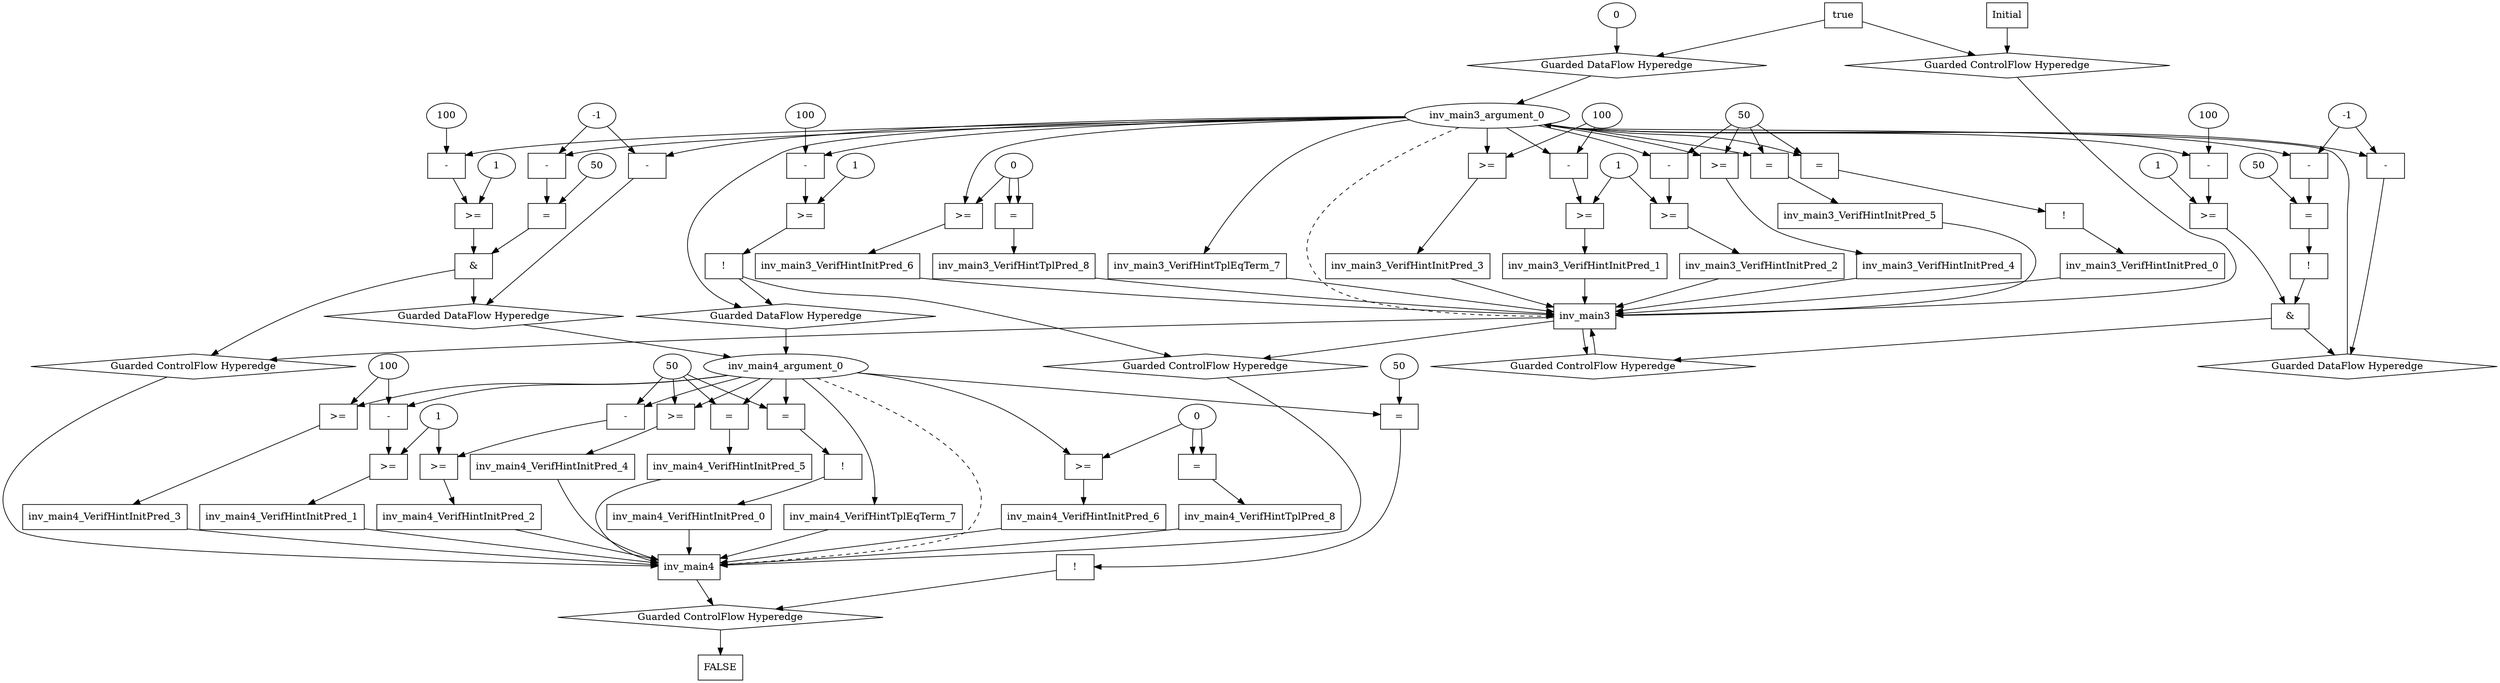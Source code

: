 digraph dag {
inv_main3 [label="inv_main3" shape="rect"];
inv_main4 [label="inv_main4" shape="rect"];
FALSE [label="FALSE" shape="rect"];
Initial [label="Initial" shape="rect"];
ControlFowHyperEdge_0 [label="Guarded ControlFlow Hyperedge" shape="diamond"];
Initial -> ControlFowHyperEdge_0[label=""]
ControlFowHyperEdge_0 -> inv_main3[label=""]
ControlFowHyperEdge_1 [label="Guarded ControlFlow Hyperedge" shape="diamond"];
inv_main3 -> ControlFowHyperEdge_1[label=""]
ControlFowHyperEdge_1 -> inv_main4[label=""]
ControlFowHyperEdge_2 [label="Guarded ControlFlow Hyperedge" shape="diamond"];
inv_main3 -> ControlFowHyperEdge_2[label=""]
ControlFowHyperEdge_2 -> inv_main4[label=""]
ControlFowHyperEdge_3 [label="Guarded ControlFlow Hyperedge" shape="diamond"];
inv_main3 -> ControlFowHyperEdge_3[label=""]
ControlFowHyperEdge_3 -> inv_main3[label=""]
ControlFowHyperEdge_4 [label="Guarded ControlFlow Hyperedge" shape="diamond"];
inv_main4 -> ControlFowHyperEdge_4[label=""]
ControlFowHyperEdge_4 -> FALSE[label=""]
inv_main3_argument_0 [label="inv_main3_argument_0" shape="oval"];
inv_main3_argument_0 -> inv_main3[label="" style="dashed"]
inv_main4_argument_0 [label="inv_main4_argument_0" shape="oval"];
inv_main4_argument_0 -> inv_main4[label="" style="dashed"]

true_0 [label="true" shape="rect"];
true_0->ControlFowHyperEdge_0 [label=""];
xxxinv_main3___Initial_0xxxdataFlow_0_node_0 [label="0"];

xxxinv_main3___Initial_0xxxdataFlow_0_node_0->DataFowHyperEdge_0_inv_main3_argument_0 [label=""];
xxxinv_main4___inv_main3_1xxxguard_0_node_0 [label="!" shape="rect"];
xxxinv_main4___inv_main3_1xxxguard_0_node_1 [label=">=" shape="rect"];
xxxinv_main4___inv_main3_1xxxguard_0_node_2 [label="-" shape="rect"];
xxxinv_main4___inv_main3_1xxxguard_0_node_3 [label="100"];
xxxinv_main4___inv_main3_1xxxguard_0_node_5 [label="1"];
xxxinv_main4___inv_main3_1xxxguard_0_node_1->xxxinv_main4___inv_main3_1xxxguard_0_node_0
xxxinv_main4___inv_main3_1xxxguard_0_node_2->xxxinv_main4___inv_main3_1xxxguard_0_node_1
xxxinv_main4___inv_main3_1xxxguard_0_node_5->xxxinv_main4___inv_main3_1xxxguard_0_node_1
xxxinv_main4___inv_main3_1xxxguard_0_node_3->xxxinv_main4___inv_main3_1xxxguard_0_node_2
inv_main3_argument_0->xxxinv_main4___inv_main3_1xxxguard_0_node_2

xxxinv_main4___inv_main3_1xxxguard_0_node_0->ControlFowHyperEdge_1 [label=""];
xxxinv_main4___inv_main3_2xxx_and [label="&" shape="rect"];
xxxinv_main4___inv_main3_2xxxguard_0_node_0 [label="=" shape="rect"];
xxxinv_main4___inv_main3_2xxxguard_0_node_1 [label="-" shape="rect"];
xxxinv_main4___inv_main3_2xxxguard_0_node_4 [label="50"];
xxxinv_main4___inv_main3_2xxxguard_0_node_1->xxxinv_main4___inv_main3_2xxxguard_0_node_0
xxxinv_main4___inv_main3_2xxxguard_0_node_4->xxxinv_main4___inv_main3_2xxxguard_0_node_0
inv_main3_argument_0->xxxinv_main4___inv_main3_2xxxguard_0_node_1
xxxinv_main4___inv_main3_2xxxdataFlow_0_node_2->xxxinv_main4___inv_main3_2xxxguard_0_node_1

xxxinv_main4___inv_main3_2xxxguard_0_node_0->xxxinv_main4___inv_main3_2xxx_and [label=""];
xxxinv_main4___inv_main3_2xxxguard1_node_0 [label=">=" shape="rect"];
xxxinv_main4___inv_main3_2xxxguard1_node_1 [label="-" shape="rect"];
xxxinv_main4___inv_main3_2xxxguard1_node_2 [label="100"];
xxxinv_main4___inv_main3_2xxxguard1_node_4 [label="1"];
xxxinv_main4___inv_main3_2xxxguard1_node_1->xxxinv_main4___inv_main3_2xxxguard1_node_0
xxxinv_main4___inv_main3_2xxxguard1_node_4->xxxinv_main4___inv_main3_2xxxguard1_node_0
xxxinv_main4___inv_main3_2xxxguard1_node_2->xxxinv_main4___inv_main3_2xxxguard1_node_1
inv_main3_argument_0->xxxinv_main4___inv_main3_2xxxguard1_node_1

xxxinv_main4___inv_main3_2xxxguard1_node_0->xxxinv_main4___inv_main3_2xxx_and [label=""];
xxxinv_main4___inv_main3_2xxx_and->ControlFowHyperEdge_2 [label=""];
xxxinv_main4___inv_main3_2xxxdataFlow_0_node_0 [label="-" shape="rect"];
xxxinv_main4___inv_main3_2xxxdataFlow_0_node_2 [label="-1"];
inv_main3_argument_0->xxxinv_main4___inv_main3_2xxxdataFlow_0_node_0
xxxinv_main4___inv_main3_2xxxdataFlow_0_node_2->xxxinv_main4___inv_main3_2xxxdataFlow_0_node_0

xxxinv_main4___inv_main3_2xxxdataFlow_0_node_0->DataFowHyperEdge_2_inv_main4_argument_0 [label=""];
xxxinv_main3___inv_main3_3xxx_and [label="&" shape="rect"];
xxxinv_main3___inv_main3_3xxxguard_0_node_0 [label="!" shape="rect"];
xxxinv_main3___inv_main3_3xxxguard_0_node_1 [label="=" shape="rect"];
xxxinv_main3___inv_main3_3xxxguard_0_node_2 [label="-" shape="rect"];
xxxinv_main3___inv_main3_3xxxguard_0_node_5 [label="50"];
xxxinv_main3___inv_main3_3xxxguard_0_node_1->xxxinv_main3___inv_main3_3xxxguard_0_node_0
xxxinv_main3___inv_main3_3xxxguard_0_node_2->xxxinv_main3___inv_main3_3xxxguard_0_node_1
xxxinv_main3___inv_main3_3xxxguard_0_node_5->xxxinv_main3___inv_main3_3xxxguard_0_node_1
inv_main3_argument_0->xxxinv_main3___inv_main3_3xxxguard_0_node_2
xxxinv_main3___inv_main3_3xxxdataFlow_0_node_2->xxxinv_main3___inv_main3_3xxxguard_0_node_2

xxxinv_main3___inv_main3_3xxxguard_0_node_0->xxxinv_main3___inv_main3_3xxx_and [label=""];
xxxinv_main3___inv_main3_3xxxguard1_node_0 [label=">=" shape="rect"];
xxxinv_main3___inv_main3_3xxxguard1_node_1 [label="-" shape="rect"];
xxxinv_main3___inv_main3_3xxxguard1_node_2 [label="100"];
xxxinv_main3___inv_main3_3xxxguard1_node_4 [label="1"];
xxxinv_main3___inv_main3_3xxxguard1_node_1->xxxinv_main3___inv_main3_3xxxguard1_node_0
xxxinv_main3___inv_main3_3xxxguard1_node_4->xxxinv_main3___inv_main3_3xxxguard1_node_0
xxxinv_main3___inv_main3_3xxxguard1_node_2->xxxinv_main3___inv_main3_3xxxguard1_node_1
inv_main3_argument_0->xxxinv_main3___inv_main3_3xxxguard1_node_1

xxxinv_main3___inv_main3_3xxxguard1_node_0->xxxinv_main3___inv_main3_3xxx_and [label=""];
xxxinv_main3___inv_main3_3xxx_and->ControlFowHyperEdge_3 [label=""];
xxxinv_main3___inv_main3_3xxxdataFlow_0_node_0 [label="-" shape="rect"];
xxxinv_main3___inv_main3_3xxxdataFlow_0_node_2 [label="-1"];
inv_main3_argument_0->xxxinv_main3___inv_main3_3xxxdataFlow_0_node_0
xxxinv_main3___inv_main3_3xxxdataFlow_0_node_2->xxxinv_main3___inv_main3_3xxxdataFlow_0_node_0

xxxinv_main3___inv_main3_3xxxdataFlow_0_node_0->DataFowHyperEdge_3_inv_main3_argument_0 [label=""];
xxxFALSE___inv_main4_4xxxguard_0_node_0 [label="!" shape="rect"];
xxxFALSE___inv_main4_4xxxguard_0_node_1 [label="=" shape="rect"];
xxxFALSE___inv_main4_4xxxguard_0_node_3 [label="50"];
xxxFALSE___inv_main4_4xxxguard_0_node_1->xxxFALSE___inv_main4_4xxxguard_0_node_0
inv_main4_argument_0->xxxFALSE___inv_main4_4xxxguard_0_node_1
xxxFALSE___inv_main4_4xxxguard_0_node_3->xxxFALSE___inv_main4_4xxxguard_0_node_1

xxxFALSE___inv_main4_4xxxguard_0_node_0->ControlFowHyperEdge_4 [label=""];
DataFowHyperEdge_0_inv_main3_argument_0 [label="Guarded DataFlow Hyperedge" shape="diamond"];
DataFowHyperEdge_0_inv_main3_argument_0 -> inv_main3_argument_0[label=""]
true_0->DataFowHyperEdge_0_inv_main3_argument_0 [label=""];
DataFowHyperEdge_1_inv_main4_argument_0 [label="Guarded DataFlow Hyperedge" shape="diamond"];
DataFowHyperEdge_1_inv_main4_argument_0 -> inv_main4_argument_0[label=""]
xxxinv_main4___inv_main3_1xxxguard_0_node_0 -> DataFowHyperEdge_1_inv_main4_argument_0[label=""]
DataFowHyperEdge_2_inv_main4_argument_0 [label="Guarded DataFlow Hyperedge" shape="diamond"];
DataFowHyperEdge_2_inv_main4_argument_0 -> inv_main4_argument_0[label=""]
xxxinv_main4___inv_main3_2xxx_and -> DataFowHyperEdge_2_inv_main4_argument_0[label=""]
DataFowHyperEdge_3_inv_main3_argument_0 [label="Guarded DataFlow Hyperedge" shape="diamond"];
DataFowHyperEdge_3_inv_main3_argument_0 -> inv_main3_argument_0[label=""]
xxxinv_main3___inv_main3_3xxx_and -> DataFowHyperEdge_3_inv_main3_argument_0[label=""]
inv_main3_argument_0 -> DataFowHyperEdge_1_inv_main4_argument_0[label=""]




inv_main3_VerifHintInitPred_0 [label="inv_main3_VerifHintInitPred_0" shape="rect"];
inv_main3predicate_0_node_0 -> inv_main3_VerifHintInitPred_0[label="" ];
inv_main3_VerifHintInitPred_0 -> inv_main3[label="" ];
inv_main3predicate_0_node_0 [label="!" shape="rect"];
inv_main3predicate_0_node_1 [label="=" shape="rect"];
inv_main3_argument_0 [label="inv_main3_argument_0"];
inv_main3predicate_0_node_3 [label="50"];
inv_main3predicate_0_node_1->inv_main3predicate_0_node_0
inv_main3predicate_0_node_3->inv_main3predicate_0_node_1
inv_main3_argument_0->inv_main3predicate_0_node_1

inv_main3_VerifHintInitPred_1 [label="inv_main3_VerifHintInitPred_1" shape="rect"];
inv_main3predicate_1_node_0 -> inv_main3_VerifHintInitPred_1[label="" ];
inv_main3_VerifHintInitPred_1 -> inv_main3[label="" ];
inv_main3predicate_1_node_0 [label=">=" shape="rect"];
inv_main3predicate_1_node_1 [label="-" shape="rect"];
inv_main3predicate_1_node_2 [label="100"];
inv_main3_argument_0 [label="inv_main3_argument_0"];
inv_main3predicate_1_node_4 [label="1"];
inv_main3predicate_1_node_1->inv_main3predicate_1_node_0
inv_main3predicate_1_node_4->inv_main3predicate_1_node_0
inv_main3predicate_1_node_2->inv_main3predicate_1_node_1
inv_main3_argument_0->inv_main3predicate_1_node_1

inv_main3_VerifHintInitPred_2 [label="inv_main3_VerifHintInitPred_2" shape="rect"];
inv_main3predicate_2_node_0 -> inv_main3_VerifHintInitPred_2[label="" ];
inv_main3_VerifHintInitPred_2 -> inv_main3[label="" ];
inv_main3predicate_2_node_0 [label=">=" shape="rect"];
inv_main3predicate_2_node_1 [label="-" shape="rect"];
inv_main3_argument_0 [label="inv_main3_argument_0"];
inv_main3predicate_2_node_1->inv_main3predicate_2_node_0
inv_main3predicate_1_node_4->inv_main3predicate_2_node_0
inv_main3predicate_0_node_3->inv_main3predicate_2_node_1
inv_main3_argument_0->inv_main3predicate_2_node_1

inv_main3_VerifHintInitPred_3 [label="inv_main3_VerifHintInitPred_3" shape="rect"];
inv_main3predicate_3_node_0 -> inv_main3_VerifHintInitPred_3[label="" ];
inv_main3_VerifHintInitPred_3 -> inv_main3[label="" ];
inv_main3predicate_3_node_0 [label=">=" shape="rect"];
inv_main3_argument_0 [label="inv_main3_argument_0"];
inv_main3predicate_1_node_2->inv_main3predicate_3_node_0
inv_main3_argument_0->inv_main3predicate_3_node_0

inv_main3_VerifHintInitPred_4 [label="inv_main3_VerifHintInitPred_4" shape="rect"];
inv_main3predicate_4_node_0 -> inv_main3_VerifHintInitPred_4[label="" ];
inv_main3_VerifHintInitPred_4 -> inv_main3[label="" ];
inv_main3predicate_4_node_0 [label=">=" shape="rect"];
inv_main3_argument_0 [label="inv_main3_argument_0"];
inv_main3predicate_0_node_3->inv_main3predicate_4_node_0
inv_main3_argument_0->inv_main3predicate_4_node_0

inv_main3_VerifHintInitPred_5 [label="inv_main3_VerifHintInitPred_5" shape="rect"];
inv_main3predicate_5_node_0 -> inv_main3_VerifHintInitPred_5[label="" ];
inv_main3_VerifHintInitPred_5 -> inv_main3[label="" ];
inv_main3predicate_5_node_0 [label="=" shape="rect"];
inv_main3_argument_0 [label="inv_main3_argument_0"];
inv_main3predicate_0_node_3->inv_main3predicate_5_node_0
inv_main3_argument_0->inv_main3predicate_5_node_0

inv_main3_VerifHintInitPred_6 [label="inv_main3_VerifHintInitPred_6" shape="rect"];
inv_main3predicate_6_node_0 -> inv_main3_VerifHintInitPred_6[label="" ];
inv_main3_VerifHintInitPred_6 -> inv_main3[label="" ];
inv_main3predicate_6_node_0 [label=">=" shape="rect"];
inv_main3_argument_0 [label="inv_main3_argument_0"];
inv_main3predicate_6_node_2 [label="0"];
inv_main3predicate_6_node_2->inv_main3predicate_6_node_0
inv_main3_argument_0->inv_main3predicate_6_node_0

inv_main3_VerifHintTplEqTerm_7 [label="inv_main3_VerifHintTplEqTerm_7" shape="rect"];
inv_main3_argument_0 -> inv_main3_VerifHintTplEqTerm_7[label="" ];
inv_main3_VerifHintTplEqTerm_7 -> inv_main3[label="" ];
inv_main3_argument_0 [label="inv_main3_argument_0"];

inv_main3_VerifHintTplPred_8 [label="inv_main3_VerifHintTplPred_8" shape="rect"];
inv_main3predicate_8_node_0 -> inv_main3_VerifHintTplPred_8[label="" ];
inv_main3_VerifHintTplPred_8 -> inv_main3[label="" ];
inv_main3predicate_8_node_0 [label="=" shape="rect"];
inv_main3predicate_6_node_2->inv_main3predicate_8_node_0
inv_main3predicate_6_node_2->inv_main3predicate_8_node_0

inv_main4_VerifHintInitPred_0 [label="inv_main4_VerifHintInitPred_0" shape="rect"];
inv_main4predicate_0_node_0 -> inv_main4_VerifHintInitPred_0[label="" ];
inv_main4_VerifHintInitPred_0 -> inv_main4[label="" ];
inv_main4predicate_0_node_0 [label="!" shape="rect"];
inv_main4predicate_0_node_1 [label="=" shape="rect"];
inv_main4_argument_0 [label="inv_main4_argument_0"];
inv_main4predicate_0_node_3 [label="50"];
inv_main4predicate_0_node_1->inv_main4predicate_0_node_0
inv_main4predicate_0_node_3->inv_main4predicate_0_node_1
inv_main4_argument_0->inv_main4predicate_0_node_1

inv_main4_VerifHintInitPred_1 [label="inv_main4_VerifHintInitPred_1" shape="rect"];
inv_main4predicate_1_node_0 -> inv_main4_VerifHintInitPred_1[label="" ];
inv_main4_VerifHintInitPred_1 -> inv_main4[label="" ];
inv_main4predicate_1_node_0 [label=">=" shape="rect"];
inv_main4predicate_1_node_1 [label="-" shape="rect"];
inv_main4predicate_1_node_2 [label="100"];
inv_main4_argument_0 [label="inv_main4_argument_0"];
inv_main4predicate_1_node_4 [label="1"];
inv_main4predicate_1_node_1->inv_main4predicate_1_node_0
inv_main4predicate_1_node_4->inv_main4predicate_1_node_0
inv_main4predicate_1_node_2->inv_main4predicate_1_node_1
inv_main4_argument_0->inv_main4predicate_1_node_1

inv_main4_VerifHintInitPred_2 [label="inv_main4_VerifHintInitPred_2" shape="rect"];
inv_main4predicate_2_node_0 -> inv_main4_VerifHintInitPred_2[label="" ];
inv_main4_VerifHintInitPred_2 -> inv_main4[label="" ];
inv_main4predicate_2_node_0 [label=">=" shape="rect"];
inv_main4predicate_2_node_1 [label="-" shape="rect"];
inv_main4_argument_0 [label="inv_main4_argument_0"];
inv_main4predicate_2_node_1->inv_main4predicate_2_node_0
inv_main4predicate_1_node_4->inv_main4predicate_2_node_0
inv_main4predicate_0_node_3->inv_main4predicate_2_node_1
inv_main4_argument_0->inv_main4predicate_2_node_1

inv_main4_VerifHintInitPred_3 [label="inv_main4_VerifHintInitPred_3" shape="rect"];
inv_main4predicate_3_node_0 -> inv_main4_VerifHintInitPred_3[label="" ];
inv_main4_VerifHintInitPred_3 -> inv_main4[label="" ];
inv_main4predicate_3_node_0 [label=">=" shape="rect"];
inv_main4_argument_0 [label="inv_main4_argument_0"];
inv_main4predicate_1_node_2->inv_main4predicate_3_node_0
inv_main4_argument_0->inv_main4predicate_3_node_0

inv_main4_VerifHintInitPred_4 [label="inv_main4_VerifHintInitPred_4" shape="rect"];
inv_main4predicate_4_node_0 -> inv_main4_VerifHintInitPred_4[label="" ];
inv_main4_VerifHintInitPred_4 -> inv_main4[label="" ];
inv_main4predicate_4_node_0 [label=">=" shape="rect"];
inv_main4_argument_0 [label="inv_main4_argument_0"];
inv_main4predicate_0_node_3->inv_main4predicate_4_node_0
inv_main4_argument_0->inv_main4predicate_4_node_0

inv_main4_VerifHintInitPred_5 [label="inv_main4_VerifHintInitPred_5" shape="rect"];
inv_main4predicate_5_node_0 -> inv_main4_VerifHintInitPred_5[label="" ];
inv_main4_VerifHintInitPred_5 -> inv_main4[label="" ];
inv_main4predicate_5_node_0 [label="=" shape="rect"];
inv_main4_argument_0 [label="inv_main4_argument_0"];
inv_main4predicate_0_node_3->inv_main4predicate_5_node_0
inv_main4_argument_0->inv_main4predicate_5_node_0

inv_main4_VerifHintInitPred_6 [label="inv_main4_VerifHintInitPred_6" shape="rect"];
inv_main4predicate_6_node_0 -> inv_main4_VerifHintInitPred_6[label="" ];
inv_main4_VerifHintInitPred_6 -> inv_main4[label="" ];
inv_main4predicate_6_node_0 [label=">=" shape="rect"];
inv_main4_argument_0 [label="inv_main4_argument_0"];
inv_main4predicate_6_node_2 [label="0"];
inv_main4predicate_6_node_2->inv_main4predicate_6_node_0
inv_main4_argument_0->inv_main4predicate_6_node_0

inv_main4_VerifHintTplEqTerm_7 [label="inv_main4_VerifHintTplEqTerm_7" shape="rect"];
inv_main4_argument_0 -> inv_main4_VerifHintTplEqTerm_7[label="" ];
inv_main4_VerifHintTplEqTerm_7 -> inv_main4[label="" ];
inv_main4_argument_0 [label="inv_main4_argument_0"];

inv_main4_VerifHintTplPred_8 [label="inv_main4_VerifHintTplPred_8" shape="rect"];
inv_main4predicate_8_node_0 -> inv_main4_VerifHintTplPred_8[label="" ];
inv_main4_VerifHintTplPred_8 -> inv_main4[label="" ];
inv_main4predicate_8_node_0 [label="=" shape="rect"];
inv_main4predicate_6_node_2->inv_main4predicate_8_node_0
inv_main4predicate_6_node_2->inv_main4predicate_8_node_0

}

